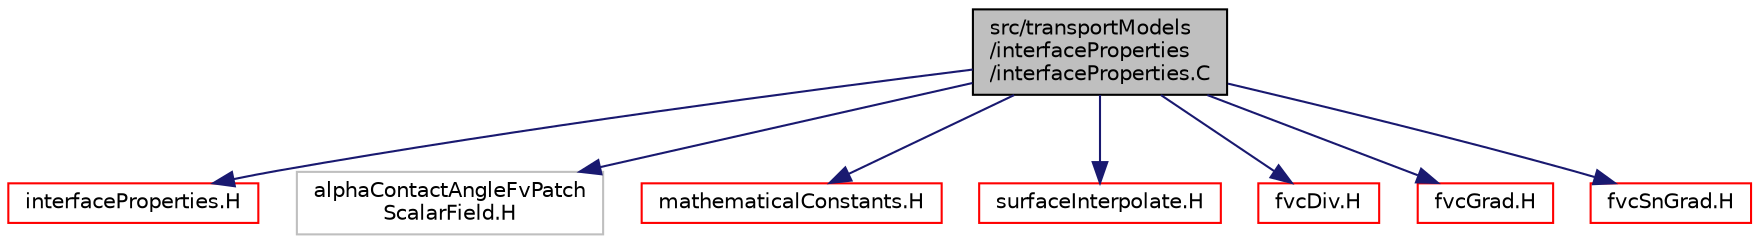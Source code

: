 digraph "src/transportModels/interfaceProperties/interfaceProperties.C"
{
  bgcolor="transparent";
  edge [fontname="Helvetica",fontsize="10",labelfontname="Helvetica",labelfontsize="10"];
  node [fontname="Helvetica",fontsize="10",shape=record];
  Node1 [label="src/transportModels\l/interfaceProperties\l/interfaceProperties.C",height=0.2,width=0.4,color="black", fillcolor="grey75", style="filled", fontcolor="black"];
  Node1 -> Node2 [color="midnightblue",fontsize="10",style="solid",fontname="Helvetica"];
  Node2 [label="interfaceProperties.H",height=0.2,width=0.4,color="red",URL="$a10638.html"];
  Node1 -> Node3 [color="midnightblue",fontsize="10",style="solid",fontname="Helvetica"];
  Node3 [label="alphaContactAngleFvPatch\lScalarField.H",height=0.2,width=0.4,color="grey75"];
  Node1 -> Node4 [color="midnightblue",fontsize="10",style="solid",fontname="Helvetica"];
  Node4 [label="mathematicalConstants.H",height=0.2,width=0.4,color="red",URL="$a08346.html"];
  Node1 -> Node5 [color="midnightblue",fontsize="10",style="solid",fontname="Helvetica"];
  Node5 [label="surfaceInterpolate.H",height=0.2,width=0.4,color="red",URL="$a06326.html",tooltip="Surface Interpolation. "];
  Node1 -> Node6 [color="midnightblue",fontsize="10",style="solid",fontname="Helvetica"];
  Node6 [label="fvcDiv.H",height=0.2,width=0.4,color="red",URL="$a05863.html",tooltip="Calculate the divergence of the given field. "];
  Node1 -> Node7 [color="midnightblue",fontsize="10",style="solid",fontname="Helvetica"];
  Node7 [label="fvcGrad.H",height=0.2,width=0.4,color="red",URL="$a05868.html",tooltip="Calculate the gradient of the given field. "];
  Node1 -> Node8 [color="midnightblue",fontsize="10",style="solid",fontname="Helvetica"];
  Node8 [label="fvcSnGrad.H",height=0.2,width=0.4,color="red",URL="$a05886.html",tooltip="Calculate the snGrad of the given volField. "];
}
